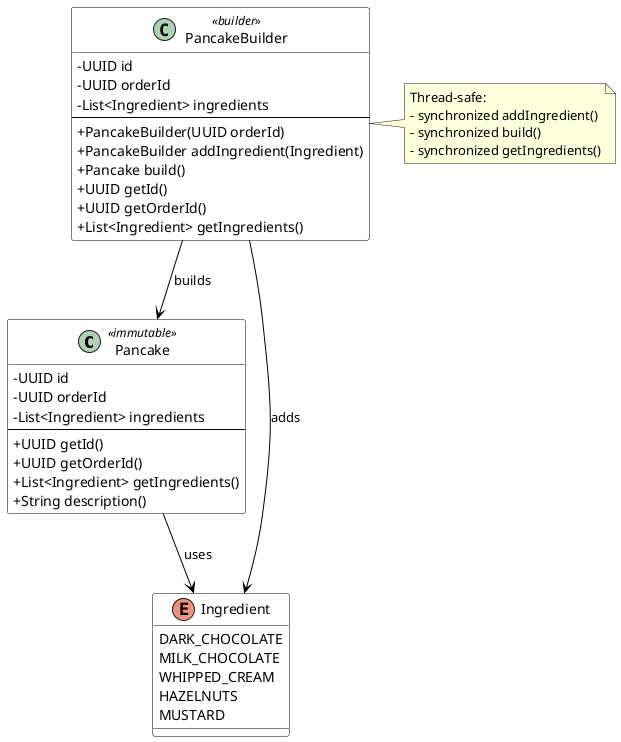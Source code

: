 @startuml
skinparam classAttributeIconSize 0
skinparam class {
    BackgroundColor White
    ArrowColor Black
    BorderColor Black
}

' ==== IMMUTABLE Pancake ====
class Pancake <<immutable>> {
    - UUID id
    - UUID orderId
    - List<Ingredient> ingredients
    --
    + UUID getId()
    + UUID getOrderId()
    + List<Ingredient> getIngredients()
    + String description()
}

' ==== Thread-safe Builder ====
class PancakeBuilder <<builder>> {
    - UUID id
    - UUID orderId
    - List<Ingredient> ingredients
    --
    + PancakeBuilder(UUID orderId)
    + PancakeBuilder addIngredient(Ingredient)
    + Pancake build()
    + UUID getId()
    + UUID getOrderId()
    + List<Ingredient> getIngredients()
}

note right of PancakeBuilder
Thread-safe:
- synchronized addIngredient()
- synchronized build()
- synchronized getIngredients()
end note

' ==== Ingredient enum ====
enum Ingredient {
    DARK_CHOCOLATE
    MILK_CHOCOLATE
    WHIPPED_CREAM
    HAZELNUTS
    MUSTARD
}

' ==== Associations ====
PancakeBuilder --> Pancake : builds
Pancake --> Ingredient : uses
PancakeBuilder --> Ingredient : adds

@enduml

